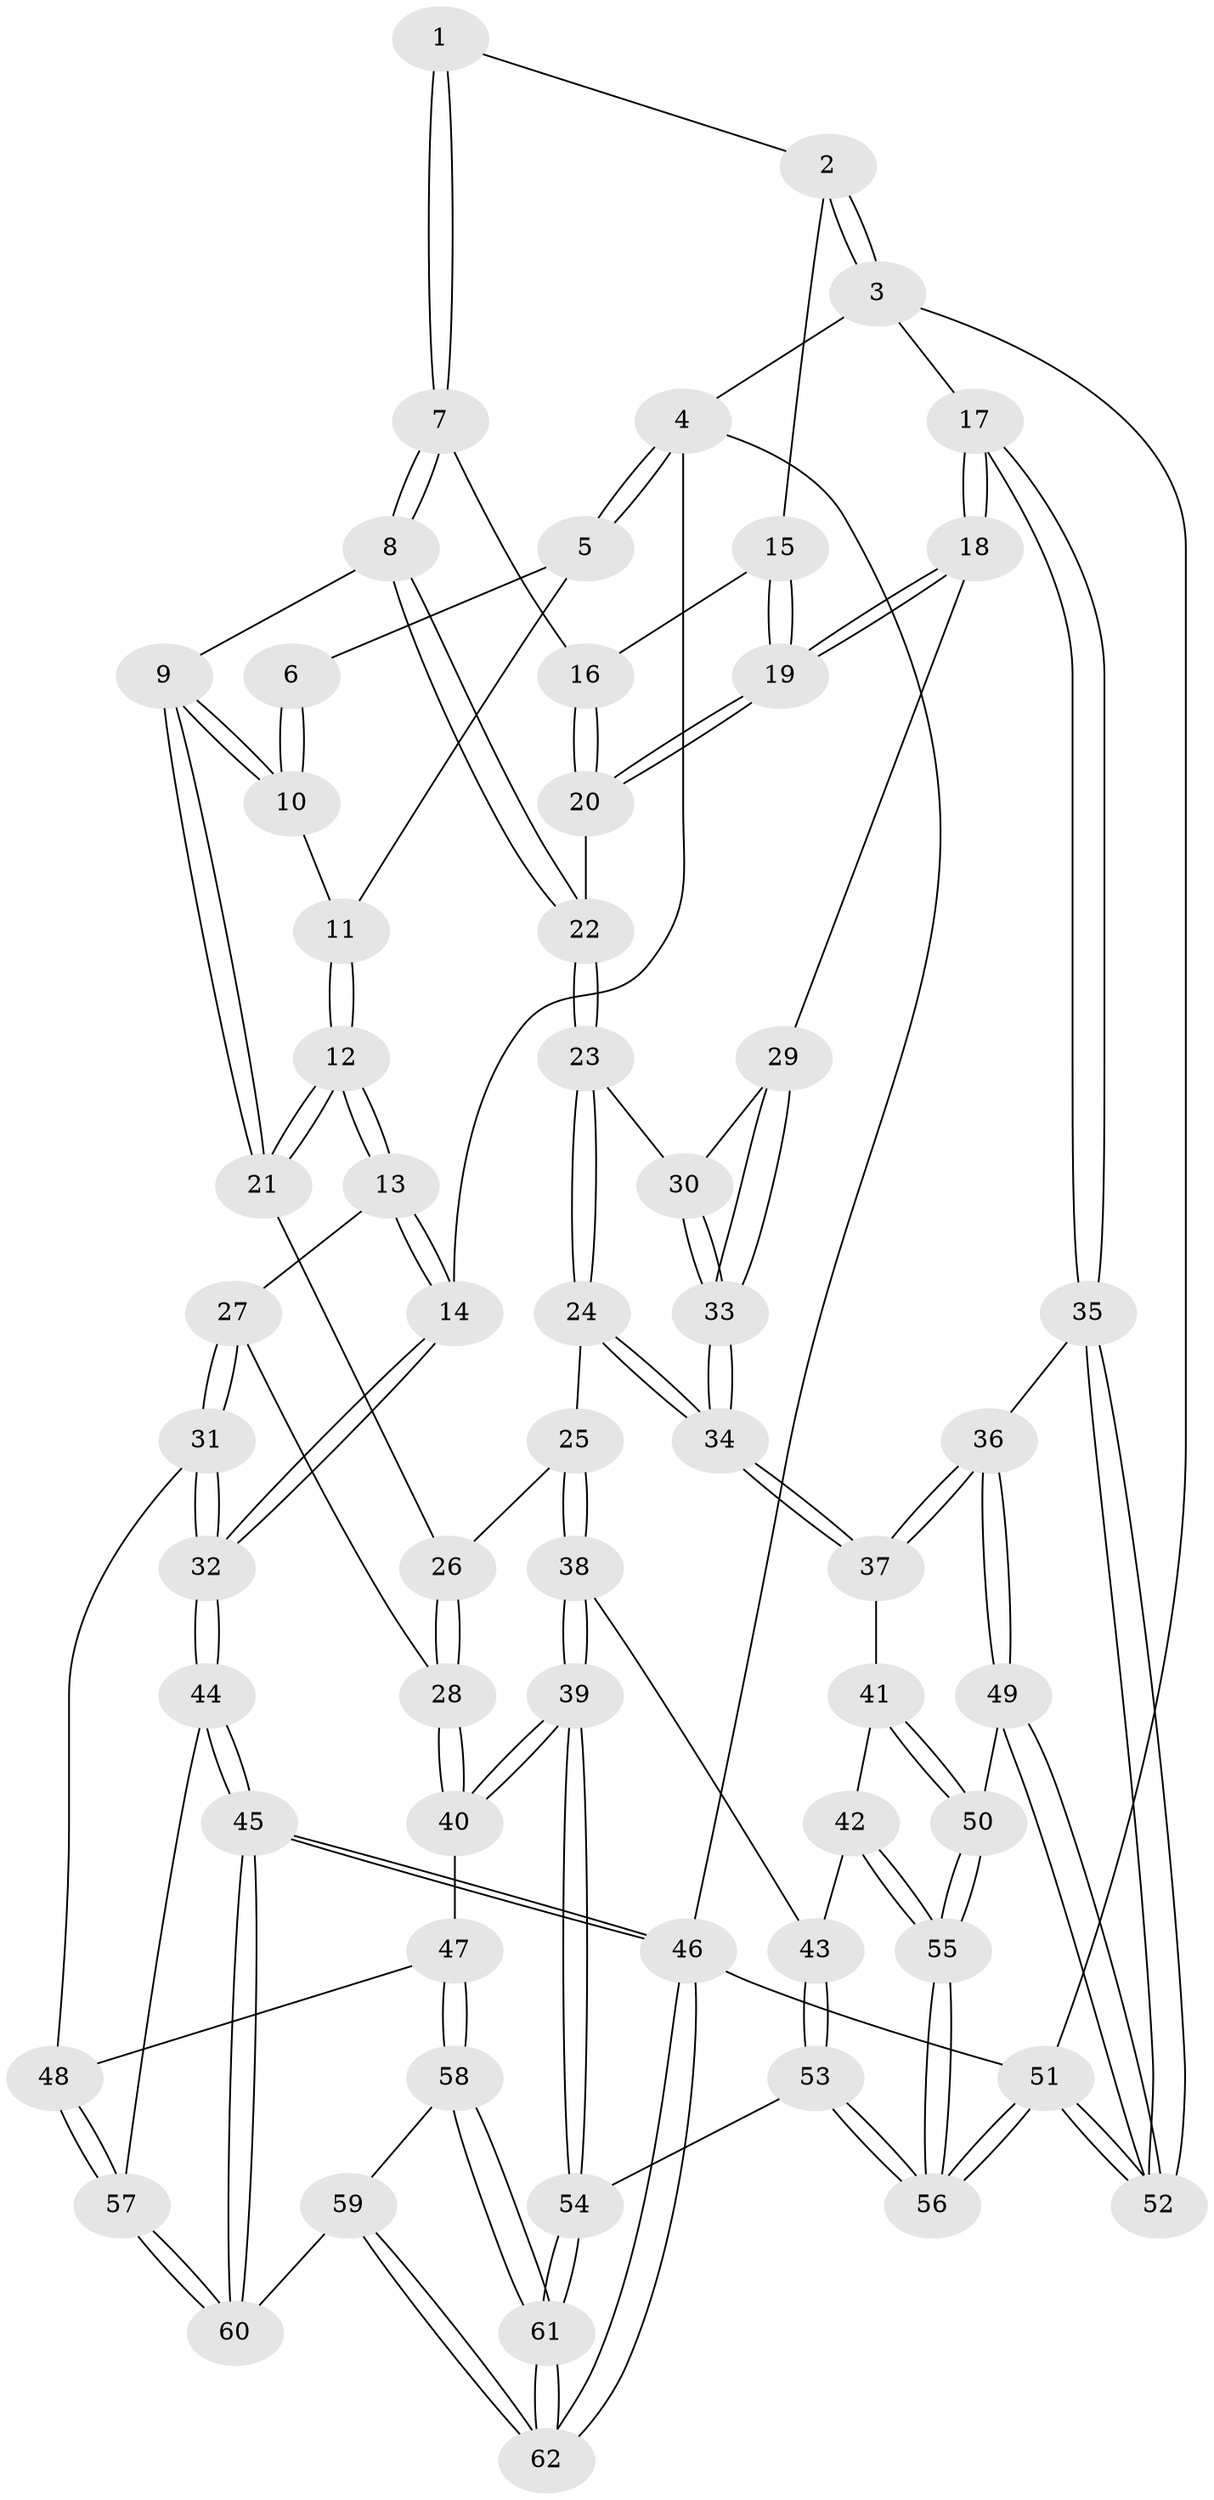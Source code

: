// Generated by graph-tools (version 1.1) at 2025/11/02/27/25 16:11:59]
// undirected, 62 vertices, 152 edges
graph export_dot {
graph [start="1"]
  node [color=gray90,style=filled];
  1 [pos="+0.8036245570590775+0"];
  2 [pos="+0.9850140088824281+0"];
  3 [pos="+1+0"];
  4 [pos="+0+0"];
  5 [pos="+0.37736842022791384+0"];
  6 [pos="+0.684878214581567+0"];
  7 [pos="+0.6023347195260846+0.2063357650712095"];
  8 [pos="+0.5855137991939695+0.21389434726761966"];
  9 [pos="+0.5793970649283802+0.21382937492980247"];
  10 [pos="+0.5637170677999142+0.19080112627367354"];
  11 [pos="+0.39501614967843557+0"];
  12 [pos="+0.27029694615407107+0.29880155074622045"];
  13 [pos="+0.25847514339375477+0.3114437191796589"];
  14 [pos="+0+0.2376157691700937"];
  15 [pos="+0.7503430396630598+0.19794075443226722"];
  16 [pos="+0.7415077005090187+0.20296447420188135"];
  17 [pos="+1+0.3116400701389129"];
  18 [pos="+1+0.33727863358336996"];
  19 [pos="+1+0.33214385570063515"];
  20 [pos="+0.7615021563668801+0.30673269285687016"];
  21 [pos="+0.5559272600254287+0.2381970220716077"];
  22 [pos="+0.705410563154159+0.3934224609084831"];
  23 [pos="+0.7109540880415354+0.4511608374046452"];
  24 [pos="+0.6976308743232987+0.4699710919640339"];
  25 [pos="+0.6816136948288867+0.48273568313230947"];
  26 [pos="+0.5285880000167783+0.3788004175203257"];
  27 [pos="+0.2768747021336103+0.3483090496014077"];
  28 [pos="+0.37156381678739886+0.48145998010093827"];
  29 [pos="+1+0.33740138175000034"];
  30 [pos="+0.8441081266225648+0.42477095915070556"];
  31 [pos="+0.1047123983080744+0.6164860718376717"];
  32 [pos="+0+0.5351512488000951"];
  33 [pos="+0.8483017477293969+0.5715049169722718"];
  34 [pos="+0.845352858731543+0.5783412739240559"];
  35 [pos="+1+0.41178600490608563"];
  36 [pos="+0.9253364280780582+0.631199539009159"];
  37 [pos="+0.8457798643771611+0.5799386615796779"];
  38 [pos="+0.6258689406591024+0.5932248228980703"];
  39 [pos="+0.42519423627008496+0.6385118771005631"];
  40 [pos="+0.3957182277886312+0.6249575864421091"];
  41 [pos="+0.8056400509499546+0.6171189529912245"];
  42 [pos="+0.6923449392962516+0.6484073380139844"];
  43 [pos="+0.6373702028948425+0.6050924190869732"];
  44 [pos="+0+0.6793546560408287"];
  45 [pos="+0+1"];
  46 [pos="+0+1"];
  47 [pos="+0.32957460219861845+0.6579268295063754"];
  48 [pos="+0.17348810451902608+0.6573714468594002"];
  49 [pos="+0.8985519321505998+0.7469458106994992"];
  50 [pos="+0.877091572654792+0.762066709708054"];
  51 [pos="+1+1"];
  52 [pos="+1+0.8011100491872084"];
  53 [pos="+0.6056037644632797+1"];
  54 [pos="+0.6035257714034059+1"];
  55 [pos="+0.8018185687560364+0.8355168509457968"];
  56 [pos="+0.7313208332712868+1"];
  57 [pos="+0.1089127246304254+0.8422664950673716"];
  58 [pos="+0.29503314994789237+0.7809105042974946"];
  59 [pos="+0.2048375737109273+0.906472896786067"];
  60 [pos="+0.11902992075964886+0.8752458530431448"];
  61 [pos="+0.48478110262968693+1"];
  62 [pos="+0.3815176904375336+1"];
  1 -- 2;
  1 -- 7;
  1 -- 7;
  2 -- 3;
  2 -- 3;
  2 -- 15;
  3 -- 4;
  3 -- 17;
  3 -- 51;
  4 -- 5;
  4 -- 5;
  4 -- 14;
  4 -- 46;
  5 -- 6;
  5 -- 11;
  6 -- 10;
  6 -- 10;
  7 -- 8;
  7 -- 8;
  7 -- 16;
  8 -- 9;
  8 -- 22;
  8 -- 22;
  9 -- 10;
  9 -- 10;
  9 -- 21;
  9 -- 21;
  10 -- 11;
  11 -- 12;
  11 -- 12;
  12 -- 13;
  12 -- 13;
  12 -- 21;
  12 -- 21;
  13 -- 14;
  13 -- 14;
  13 -- 27;
  14 -- 32;
  14 -- 32;
  15 -- 16;
  15 -- 19;
  15 -- 19;
  16 -- 20;
  16 -- 20;
  17 -- 18;
  17 -- 18;
  17 -- 35;
  17 -- 35;
  18 -- 19;
  18 -- 19;
  18 -- 29;
  19 -- 20;
  19 -- 20;
  20 -- 22;
  21 -- 26;
  22 -- 23;
  22 -- 23;
  23 -- 24;
  23 -- 24;
  23 -- 30;
  24 -- 25;
  24 -- 34;
  24 -- 34;
  25 -- 26;
  25 -- 38;
  25 -- 38;
  26 -- 28;
  26 -- 28;
  27 -- 28;
  27 -- 31;
  27 -- 31;
  28 -- 40;
  28 -- 40;
  29 -- 30;
  29 -- 33;
  29 -- 33;
  30 -- 33;
  30 -- 33;
  31 -- 32;
  31 -- 32;
  31 -- 48;
  32 -- 44;
  32 -- 44;
  33 -- 34;
  33 -- 34;
  34 -- 37;
  34 -- 37;
  35 -- 36;
  35 -- 52;
  35 -- 52;
  36 -- 37;
  36 -- 37;
  36 -- 49;
  36 -- 49;
  37 -- 41;
  38 -- 39;
  38 -- 39;
  38 -- 43;
  39 -- 40;
  39 -- 40;
  39 -- 54;
  39 -- 54;
  40 -- 47;
  41 -- 42;
  41 -- 50;
  41 -- 50;
  42 -- 43;
  42 -- 55;
  42 -- 55;
  43 -- 53;
  43 -- 53;
  44 -- 45;
  44 -- 45;
  44 -- 57;
  45 -- 46;
  45 -- 46;
  45 -- 60;
  45 -- 60;
  46 -- 62;
  46 -- 62;
  46 -- 51;
  47 -- 48;
  47 -- 58;
  47 -- 58;
  48 -- 57;
  48 -- 57;
  49 -- 50;
  49 -- 52;
  49 -- 52;
  50 -- 55;
  50 -- 55;
  51 -- 52;
  51 -- 52;
  51 -- 56;
  51 -- 56;
  53 -- 54;
  53 -- 56;
  53 -- 56;
  54 -- 61;
  54 -- 61;
  55 -- 56;
  55 -- 56;
  57 -- 60;
  57 -- 60;
  58 -- 59;
  58 -- 61;
  58 -- 61;
  59 -- 60;
  59 -- 62;
  59 -- 62;
  61 -- 62;
  61 -- 62;
}
